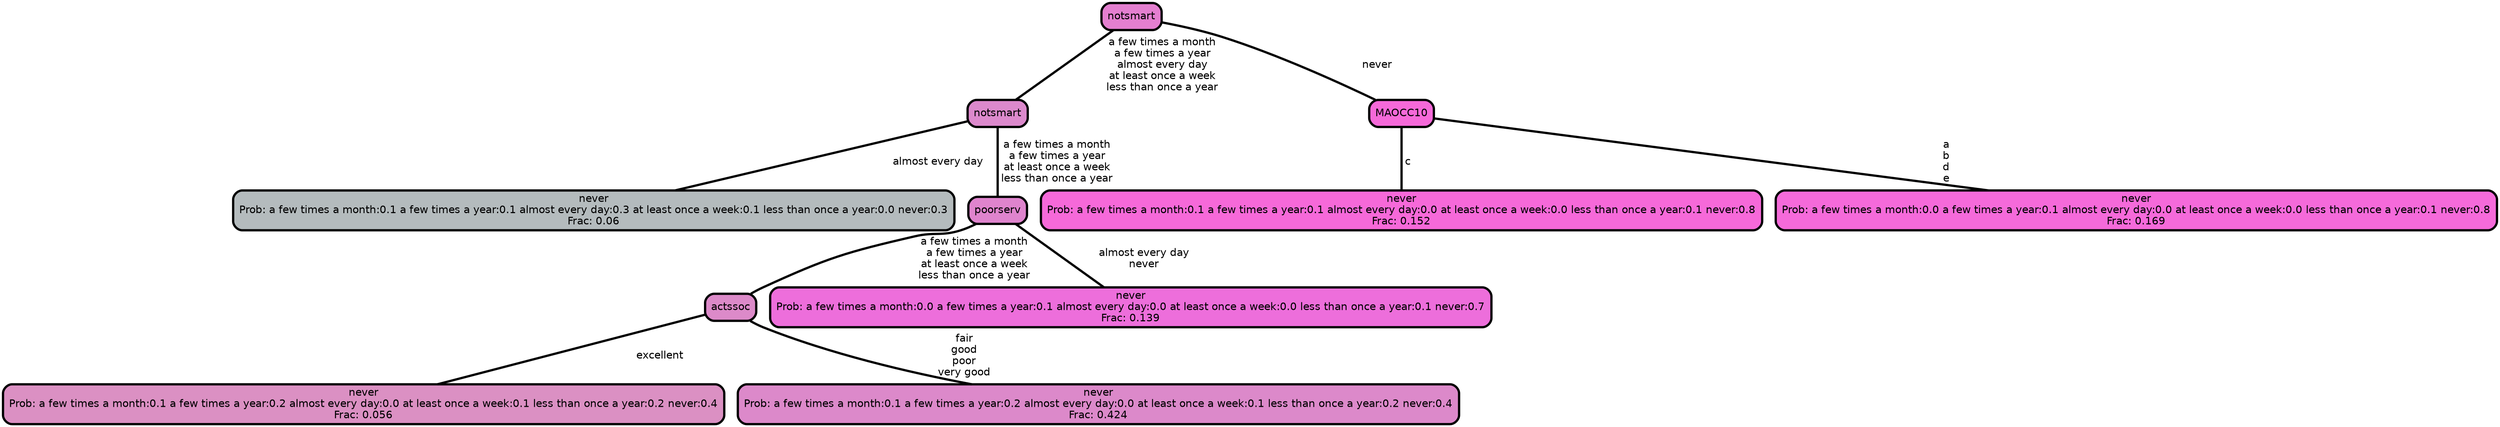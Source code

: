 graph Tree {
node [shape=box, style="filled, rounded",color="black",penwidth="3",fontcolor="black",                 fontname=helvetica] ;
graph [ranksep="0 equally", splines=straight,                 bgcolor=transparent, dpi=200] ;
edge [fontname=helvetica, color=black] ;
0 [label="never
Prob: a few times a month:0.1 a few times a year:0.1 almost every day:0.3 at least once a week:0.1 less than once a year:0.0 never:0.3
Frac: 0.06", fillcolor="#b4bbbd"] ;
1 [label="notsmart", fillcolor="#dc89cc"] ;
2 [label="never
Prob: a few times a month:0.1 a few times a year:0.2 almost every day:0.0 at least once a week:0.1 less than once a year:0.2 never:0.4
Frac: 0.056", fillcolor="#db90c3"] ;
3 [label="actssoc", fillcolor="#dc8ac9"] ;
4 [label="never
Prob: a few times a month:0.1 a few times a year:0.2 almost every day:0.0 at least once a week:0.1 less than once a year:0.2 never:0.4
Frac: 0.424", fillcolor="#dc89ca"] ;
5 [label="poorserv", fillcolor="#df84cd"] ;
6 [label="never
Prob: a few times a month:0.0 a few times a year:0.1 almost every day:0.0 at least once a week:0.0 less than once a year:0.1 never:0.7
Frac: 0.139", fillcolor="#ed6edb"] ;
7 [label="notsmart", fillcolor="#e47fd0"] ;
8 [label="never
Prob: a few times a month:0.1 a few times a year:0.1 almost every day:0.0 at least once a week:0.0 less than once a year:0.1 never:0.8
Frac: 0.152", fillcolor="#f669d9"] ;
9 [label="MAOCC10", fillcolor="#f569d9"] ;
10 [label="never
Prob: a few times a month:0.0 a few times a year:0.1 almost every day:0.0 at least once a week:0.0 less than once a year:0.1 never:0.8
Frac: 0.169", fillcolor="#f56ada"] ;
1 -- 0 [label=" almost every day",penwidth=3] ;
1 -- 5 [label=" a few times a month\n a few times a year\n at least once a week\n less than once a year",penwidth=3] ;
3 -- 2 [label=" excellent",penwidth=3] ;
3 -- 4 [label=" fair\n good\n poor\n very good",penwidth=3] ;
5 -- 3 [label=" a few times a month\n a few times a year\n at least once a week\n less than once a year",penwidth=3] ;
5 -- 6 [label=" almost every day\n never",penwidth=3] ;
7 -- 1 [label=" a few times a month\n a few times a year\n almost every day\n at least once a week\n less than once a year",penwidth=3] ;
7 -- 9 [label=" never",penwidth=3] ;
9 -- 8 [label=" c",penwidth=3] ;
9 -- 10 [label=" a\n b\n d\n e",penwidth=3] ;
{rank = same;}}